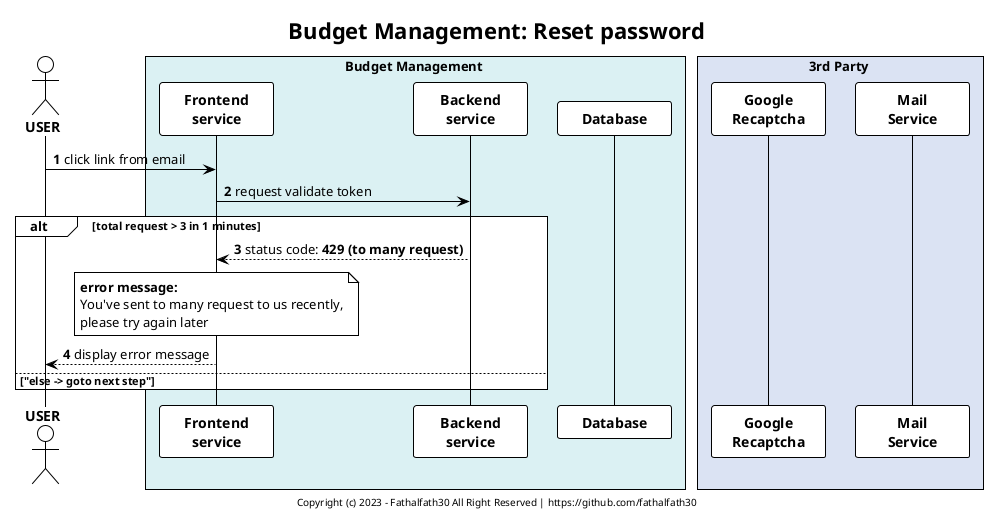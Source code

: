 @startuml
title "Budget Management: Reset password"
footer "Copyright (c) 2023 - Fathalfath30 All Right Reserved | https://github.com/fathalfath30"

autonumber
!theme plain
skinparam minClassWidth 100
skinparam handwritten false

actor "**USER**" as user
box Budget Management #dbf1f3
  participant "**Frontend**\n**service**" as fe order 1
  participant "**Backend**\n**service**" as be order 2
  participant "**Database**" as db order 3
end box

box 3rd Party #dbe3f3
  participant "**Google**\n**Recaptcha**" as google_r order 4
  participant "**Mail**\n**Service**" as email order 5
end box

user -> fe: click link from email
fe -> be: request validate token
alt total request > 3 in 1 minutes
  be --> fe: status code: **429 (to many request)**
  note over fe
    **error message:**
    You've sent to many request to us recently,
    please try again later
  end note
  fe --> user: display error message
else "else -> goto next step"
end alt
@enduml
